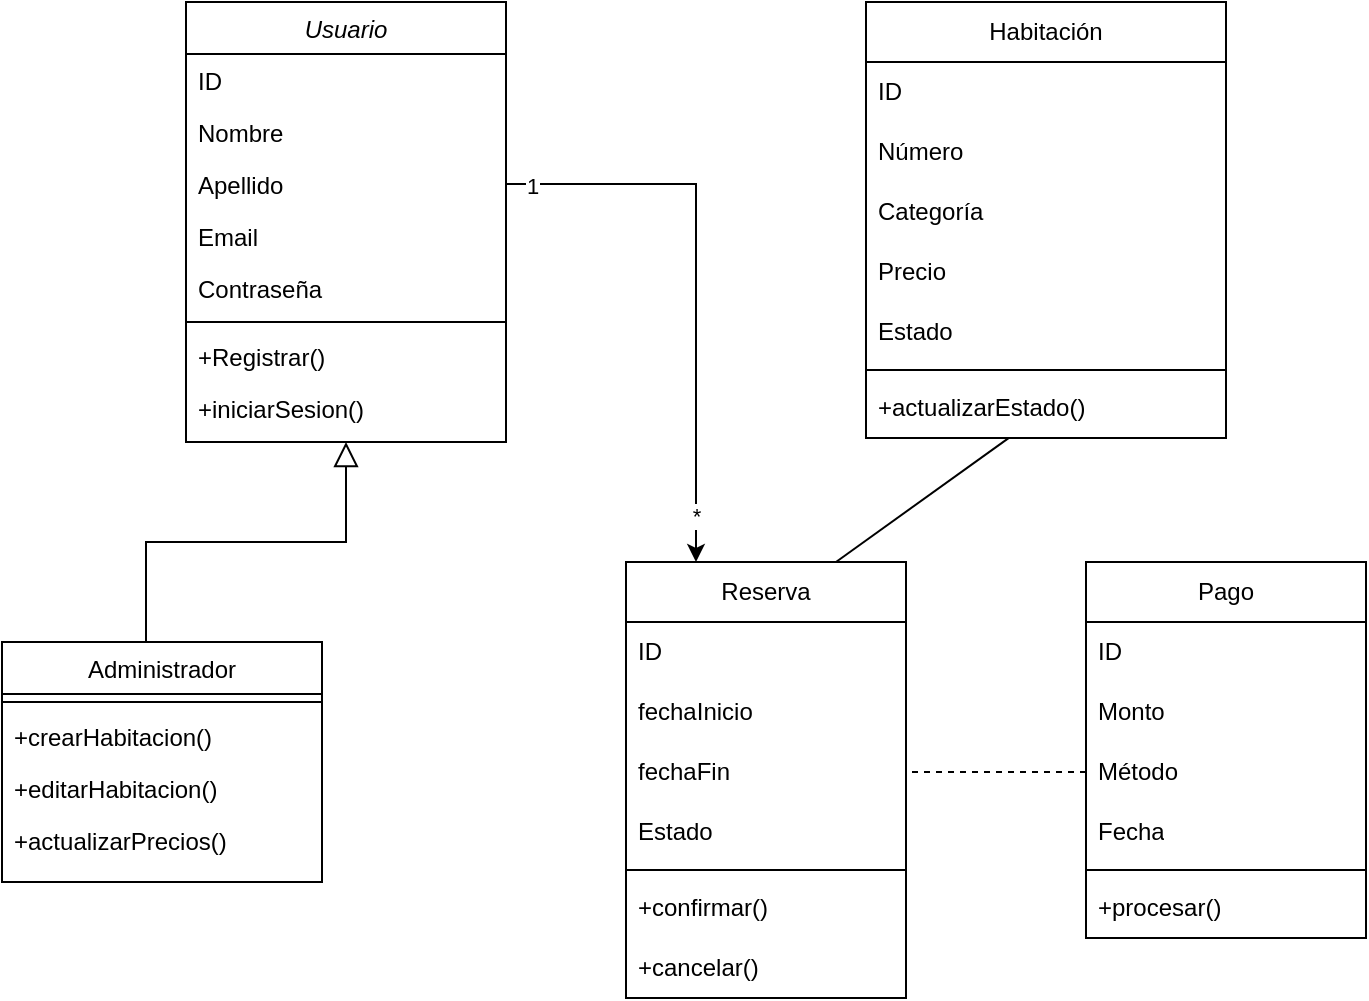 <mxfile version="28.2.1">
  <diagram id="C5RBs43oDa-KdzZeNtuy" name="Page-1">
    <mxGraphModel dx="1026" dy="547" grid="1" gridSize="10" guides="1" tooltips="1" connect="1" arrows="1" fold="1" page="1" pageScale="1" pageWidth="291" pageHeight="413" math="0" shadow="0">
      <root>
        <mxCell id="WIyWlLk6GJQsqaUBKTNV-0" />
        <mxCell id="WIyWlLk6GJQsqaUBKTNV-1" parent="WIyWlLk6GJQsqaUBKTNV-0" />
        <mxCell id="zkfFHV4jXpPFQw0GAbJ--0" value="Usuario" style="swimlane;fontStyle=2;align=center;verticalAlign=top;childLayout=stackLayout;horizontal=1;startSize=26;horizontalStack=0;resizeParent=1;resizeLast=0;collapsible=1;marginBottom=0;rounded=0;shadow=0;strokeWidth=1;" parent="WIyWlLk6GJQsqaUBKTNV-1" vertex="1">
          <mxGeometry x="152" y="150" width="160" height="220" as="geometry">
            <mxRectangle x="230" y="140" width="160" height="26" as="alternateBounds" />
          </mxGeometry>
        </mxCell>
        <mxCell id="zkfFHV4jXpPFQw0GAbJ--1" value="ID" style="text;align=left;verticalAlign=top;spacingLeft=4;spacingRight=4;overflow=hidden;rotatable=0;points=[[0,0.5],[1,0.5]];portConstraint=eastwest;" parent="zkfFHV4jXpPFQw0GAbJ--0" vertex="1">
          <mxGeometry y="26" width="160" height="26" as="geometry" />
        </mxCell>
        <mxCell id="zkfFHV4jXpPFQw0GAbJ--2" value="Nombre" style="text;align=left;verticalAlign=top;spacingLeft=4;spacingRight=4;overflow=hidden;rotatable=0;points=[[0,0.5],[1,0.5]];portConstraint=eastwest;rounded=0;shadow=0;html=0;" parent="zkfFHV4jXpPFQw0GAbJ--0" vertex="1">
          <mxGeometry y="52" width="160" height="26" as="geometry" />
        </mxCell>
        <mxCell id="zkfFHV4jXpPFQw0GAbJ--3" value="Apellido" style="text;align=left;verticalAlign=top;spacingLeft=4;spacingRight=4;overflow=hidden;rotatable=0;points=[[0,0.5],[1,0.5]];portConstraint=eastwest;rounded=0;shadow=0;html=0;" parent="zkfFHV4jXpPFQw0GAbJ--0" vertex="1">
          <mxGeometry y="78" width="160" height="26" as="geometry" />
        </mxCell>
        <mxCell id="ODazZv2jt0u2Wn2pAw0F-7" value="Email" style="text;align=left;verticalAlign=top;spacingLeft=4;spacingRight=4;overflow=hidden;rotatable=0;points=[[0,0.5],[1,0.5]];portConstraint=eastwest;rounded=0;shadow=0;html=0;" vertex="1" parent="zkfFHV4jXpPFQw0GAbJ--0">
          <mxGeometry y="104" width="160" height="26" as="geometry" />
        </mxCell>
        <mxCell id="ODazZv2jt0u2Wn2pAw0F-8" value="Contraseña" style="text;align=left;verticalAlign=top;spacingLeft=4;spacingRight=4;overflow=hidden;rotatable=0;points=[[0,0.5],[1,0.5]];portConstraint=eastwest;rounded=0;shadow=0;html=0;" vertex="1" parent="zkfFHV4jXpPFQw0GAbJ--0">
          <mxGeometry y="130" width="160" height="26" as="geometry" />
        </mxCell>
        <mxCell id="zkfFHV4jXpPFQw0GAbJ--4" value="" style="line;html=1;strokeWidth=1;align=left;verticalAlign=middle;spacingTop=-1;spacingLeft=3;spacingRight=3;rotatable=0;labelPosition=right;points=[];portConstraint=eastwest;" parent="zkfFHV4jXpPFQw0GAbJ--0" vertex="1">
          <mxGeometry y="156" width="160" height="8" as="geometry" />
        </mxCell>
        <mxCell id="ODazZv2jt0u2Wn2pAw0F-10" value="+Registrar()" style="text;align=left;verticalAlign=top;spacingLeft=4;spacingRight=4;overflow=hidden;rotatable=0;points=[[0,0.5],[1,0.5]];portConstraint=eastwest;rounded=0;shadow=0;html=0;" vertex="1" parent="zkfFHV4jXpPFQw0GAbJ--0">
          <mxGeometry y="164" width="160" height="26" as="geometry" />
        </mxCell>
        <mxCell id="ODazZv2jt0u2Wn2pAw0F-9" value="+iniciarSesion()" style="text;align=left;verticalAlign=top;spacingLeft=4;spacingRight=4;overflow=hidden;rotatable=0;points=[[0,0.5],[1,0.5]];portConstraint=eastwest;rounded=0;shadow=0;html=0;" vertex="1" parent="zkfFHV4jXpPFQw0GAbJ--0">
          <mxGeometry y="190" width="160" height="26" as="geometry" />
        </mxCell>
        <mxCell id="zkfFHV4jXpPFQw0GAbJ--6" value="Administrador" style="swimlane;fontStyle=0;align=center;verticalAlign=top;childLayout=stackLayout;horizontal=1;startSize=26;horizontalStack=0;resizeParent=1;resizeLast=0;collapsible=1;marginBottom=0;rounded=0;shadow=0;strokeWidth=1;" parent="WIyWlLk6GJQsqaUBKTNV-1" vertex="1">
          <mxGeometry x="60" y="470" width="160" height="120" as="geometry">
            <mxRectangle x="130" y="380" width="160" height="26" as="alternateBounds" />
          </mxGeometry>
        </mxCell>
        <mxCell id="zkfFHV4jXpPFQw0GAbJ--9" value="" style="line;html=1;strokeWidth=1;align=left;verticalAlign=middle;spacingTop=-1;spacingLeft=3;spacingRight=3;rotatable=0;labelPosition=right;points=[];portConstraint=eastwest;" parent="zkfFHV4jXpPFQw0GAbJ--6" vertex="1">
          <mxGeometry y="26" width="160" height="8" as="geometry" />
        </mxCell>
        <mxCell id="zkfFHV4jXpPFQw0GAbJ--7" value="+crearHabitacion()" style="text;align=left;verticalAlign=top;spacingLeft=4;spacingRight=4;overflow=hidden;rotatable=0;points=[[0,0.5],[1,0.5]];portConstraint=eastwest;" parent="zkfFHV4jXpPFQw0GAbJ--6" vertex="1">
          <mxGeometry y="34" width="160" height="26" as="geometry" />
        </mxCell>
        <mxCell id="zkfFHV4jXpPFQw0GAbJ--8" value="+editarHabitacion()" style="text;align=left;verticalAlign=top;spacingLeft=4;spacingRight=4;overflow=hidden;rotatable=0;points=[[0,0.5],[1,0.5]];portConstraint=eastwest;rounded=0;shadow=0;html=0;" parent="zkfFHV4jXpPFQw0GAbJ--6" vertex="1">
          <mxGeometry y="60" width="160" height="26" as="geometry" />
        </mxCell>
        <mxCell id="ODazZv2jt0u2Wn2pAw0F-11" value="+actualizarPrecios()" style="text;align=left;verticalAlign=top;spacingLeft=4;spacingRight=4;overflow=hidden;rotatable=0;points=[[0,0.5],[1,0.5]];portConstraint=eastwest;rounded=0;shadow=0;html=0;" vertex="1" parent="zkfFHV4jXpPFQw0GAbJ--6">
          <mxGeometry y="86" width="160" height="26" as="geometry" />
        </mxCell>
        <mxCell id="zkfFHV4jXpPFQw0GAbJ--12" value="" style="endArrow=block;endSize=10;endFill=0;shadow=0;strokeWidth=1;rounded=0;curved=0;edgeStyle=elbowEdgeStyle;elbow=vertical;exitX=0.5;exitY=0;exitDx=0;exitDy=0;" parent="WIyWlLk6GJQsqaUBKTNV-1" target="zkfFHV4jXpPFQw0GAbJ--0" edge="1">
          <mxGeometry width="160" relative="1" as="geometry">
            <mxPoint x="132" y="470" as="sourcePoint" />
            <mxPoint x="-8" y="313" as="targetPoint" />
          </mxGeometry>
        </mxCell>
        <mxCell id="ODazZv2jt0u2Wn2pAw0F-12" value="Habitación" style="swimlane;fontStyle=0;childLayout=stackLayout;horizontal=1;startSize=30;horizontalStack=0;resizeParent=1;resizeParentMax=0;resizeLast=0;collapsible=1;marginBottom=0;whiteSpace=wrap;html=1;" vertex="1" parent="WIyWlLk6GJQsqaUBKTNV-1">
          <mxGeometry x="492" y="150" width="180" height="218" as="geometry" />
        </mxCell>
        <mxCell id="ODazZv2jt0u2Wn2pAw0F-13" value="ID" style="text;strokeColor=none;fillColor=none;align=left;verticalAlign=middle;spacingLeft=4;spacingRight=4;overflow=hidden;points=[[0,0.5],[1,0.5]];portConstraint=eastwest;rotatable=0;whiteSpace=wrap;html=1;" vertex="1" parent="ODazZv2jt0u2Wn2pAw0F-12">
          <mxGeometry y="30" width="180" height="30" as="geometry" />
        </mxCell>
        <mxCell id="ODazZv2jt0u2Wn2pAw0F-14" value="Número" style="text;strokeColor=none;fillColor=none;align=left;verticalAlign=middle;spacingLeft=4;spacingRight=4;overflow=hidden;points=[[0,0.5],[1,0.5]];portConstraint=eastwest;rotatable=0;whiteSpace=wrap;html=1;" vertex="1" parent="ODazZv2jt0u2Wn2pAw0F-12">
          <mxGeometry y="60" width="180" height="30" as="geometry" />
        </mxCell>
        <mxCell id="ODazZv2jt0u2Wn2pAw0F-15" value="Categoría" style="text;strokeColor=none;fillColor=none;align=left;verticalAlign=middle;spacingLeft=4;spacingRight=4;overflow=hidden;points=[[0,0.5],[1,0.5]];portConstraint=eastwest;rotatable=0;whiteSpace=wrap;html=1;" vertex="1" parent="ODazZv2jt0u2Wn2pAw0F-12">
          <mxGeometry y="90" width="180" height="30" as="geometry" />
        </mxCell>
        <mxCell id="ODazZv2jt0u2Wn2pAw0F-18" value="Precio" style="text;strokeColor=none;fillColor=none;align=left;verticalAlign=middle;spacingLeft=4;spacingRight=4;overflow=hidden;points=[[0,0.5],[1,0.5]];portConstraint=eastwest;rotatable=0;whiteSpace=wrap;html=1;" vertex="1" parent="ODazZv2jt0u2Wn2pAw0F-12">
          <mxGeometry y="120" width="180" height="30" as="geometry" />
        </mxCell>
        <mxCell id="ODazZv2jt0u2Wn2pAw0F-16" value="Estado" style="text;strokeColor=none;fillColor=none;align=left;verticalAlign=middle;spacingLeft=4;spacingRight=4;overflow=hidden;points=[[0,0.5],[1,0.5]];portConstraint=eastwest;rotatable=0;whiteSpace=wrap;html=1;" vertex="1" parent="ODazZv2jt0u2Wn2pAw0F-12">
          <mxGeometry y="150" width="180" height="30" as="geometry" />
        </mxCell>
        <mxCell id="ODazZv2jt0u2Wn2pAw0F-19" value="" style="line;html=1;strokeWidth=1;align=left;verticalAlign=middle;spacingTop=-1;spacingLeft=3;spacingRight=3;rotatable=0;labelPosition=right;points=[];portConstraint=eastwest;" vertex="1" parent="ODazZv2jt0u2Wn2pAw0F-12">
          <mxGeometry y="180" width="180" height="8" as="geometry" />
        </mxCell>
        <mxCell id="ODazZv2jt0u2Wn2pAw0F-17" value="+actualizarEstado()" style="text;strokeColor=none;fillColor=none;align=left;verticalAlign=middle;spacingLeft=4;spacingRight=4;overflow=hidden;points=[[0,0.5],[1,0.5]];portConstraint=eastwest;rotatable=0;whiteSpace=wrap;html=1;" vertex="1" parent="ODazZv2jt0u2Wn2pAw0F-12">
          <mxGeometry y="188" width="180" height="30" as="geometry" />
        </mxCell>
        <mxCell id="ODazZv2jt0u2Wn2pAw0F-20" value="Reserva" style="swimlane;fontStyle=0;childLayout=stackLayout;horizontal=1;startSize=30;horizontalStack=0;resizeParent=1;resizeParentMax=0;resizeLast=0;collapsible=1;marginBottom=0;whiteSpace=wrap;html=1;" vertex="1" parent="WIyWlLk6GJQsqaUBKTNV-1">
          <mxGeometry x="372" y="430" width="140" height="218" as="geometry" />
        </mxCell>
        <mxCell id="ODazZv2jt0u2Wn2pAw0F-21" value="ID" style="text;strokeColor=none;fillColor=none;align=left;verticalAlign=middle;spacingLeft=4;spacingRight=4;overflow=hidden;points=[[0,0.5],[1,0.5]];portConstraint=eastwest;rotatable=0;whiteSpace=wrap;html=1;" vertex="1" parent="ODazZv2jt0u2Wn2pAw0F-20">
          <mxGeometry y="30" width="140" height="30" as="geometry" />
        </mxCell>
        <mxCell id="ODazZv2jt0u2Wn2pAw0F-22" value="fechaInicio" style="text;strokeColor=none;fillColor=none;align=left;verticalAlign=middle;spacingLeft=4;spacingRight=4;overflow=hidden;points=[[0,0.5],[1,0.5]];portConstraint=eastwest;rotatable=0;whiteSpace=wrap;html=1;" vertex="1" parent="ODazZv2jt0u2Wn2pAw0F-20">
          <mxGeometry y="60" width="140" height="30" as="geometry" />
        </mxCell>
        <mxCell id="ODazZv2jt0u2Wn2pAw0F-23" value="fechaFin" style="text;strokeColor=none;fillColor=none;align=left;verticalAlign=middle;spacingLeft=4;spacingRight=4;overflow=hidden;points=[[0,0.5],[1,0.5]];portConstraint=eastwest;rotatable=0;whiteSpace=wrap;html=1;" vertex="1" parent="ODazZv2jt0u2Wn2pAw0F-20">
          <mxGeometry y="90" width="140" height="30" as="geometry" />
        </mxCell>
        <mxCell id="ODazZv2jt0u2Wn2pAw0F-28" value="Estado" style="text;strokeColor=none;fillColor=none;align=left;verticalAlign=middle;spacingLeft=4;spacingRight=4;overflow=hidden;points=[[0,0.5],[1,0.5]];portConstraint=eastwest;rotatable=0;whiteSpace=wrap;html=1;" vertex="1" parent="ODazZv2jt0u2Wn2pAw0F-20">
          <mxGeometry y="120" width="140" height="30" as="geometry" />
        </mxCell>
        <mxCell id="ODazZv2jt0u2Wn2pAw0F-31" value="" style="line;html=1;strokeWidth=1;align=left;verticalAlign=middle;spacingTop=-1;spacingLeft=3;spacingRight=3;rotatable=0;labelPosition=right;points=[];portConstraint=eastwest;" vertex="1" parent="ODazZv2jt0u2Wn2pAw0F-20">
          <mxGeometry y="150" width="140" height="8" as="geometry" />
        </mxCell>
        <mxCell id="ODazZv2jt0u2Wn2pAw0F-29" value="+confirmar()" style="text;strokeColor=none;fillColor=none;align=left;verticalAlign=middle;spacingLeft=4;spacingRight=4;overflow=hidden;points=[[0,0.5],[1,0.5]];portConstraint=eastwest;rotatable=0;whiteSpace=wrap;html=1;" vertex="1" parent="ODazZv2jt0u2Wn2pAw0F-20">
          <mxGeometry y="158" width="140" height="30" as="geometry" />
        </mxCell>
        <mxCell id="ODazZv2jt0u2Wn2pAw0F-30" value="+cancelar()" style="text;strokeColor=none;fillColor=none;align=left;verticalAlign=middle;spacingLeft=4;spacingRight=4;overflow=hidden;points=[[0,0.5],[1,0.5]];portConstraint=eastwest;rotatable=0;whiteSpace=wrap;html=1;" vertex="1" parent="ODazZv2jt0u2Wn2pAw0F-20">
          <mxGeometry y="188" width="140" height="30" as="geometry" />
        </mxCell>
        <mxCell id="ODazZv2jt0u2Wn2pAw0F-24" value="Pago" style="swimlane;fontStyle=0;childLayout=stackLayout;horizontal=1;startSize=30;horizontalStack=0;resizeParent=1;resizeParentMax=0;resizeLast=0;collapsible=1;marginBottom=0;whiteSpace=wrap;html=1;" vertex="1" parent="WIyWlLk6GJQsqaUBKTNV-1">
          <mxGeometry x="602" y="430" width="140" height="188" as="geometry" />
        </mxCell>
        <mxCell id="ODazZv2jt0u2Wn2pAw0F-25" value="ID" style="text;strokeColor=none;fillColor=none;align=left;verticalAlign=middle;spacingLeft=4;spacingRight=4;overflow=hidden;points=[[0,0.5],[1,0.5]];portConstraint=eastwest;rotatable=0;whiteSpace=wrap;html=1;" vertex="1" parent="ODazZv2jt0u2Wn2pAw0F-24">
          <mxGeometry y="30" width="140" height="30" as="geometry" />
        </mxCell>
        <mxCell id="ODazZv2jt0u2Wn2pAw0F-26" value="Monto" style="text;strokeColor=none;fillColor=none;align=left;verticalAlign=middle;spacingLeft=4;spacingRight=4;overflow=hidden;points=[[0,0.5],[1,0.5]];portConstraint=eastwest;rotatable=0;whiteSpace=wrap;html=1;" vertex="1" parent="ODazZv2jt0u2Wn2pAw0F-24">
          <mxGeometry y="60" width="140" height="30" as="geometry" />
        </mxCell>
        <mxCell id="ODazZv2jt0u2Wn2pAw0F-32" value="Método" style="text;strokeColor=none;fillColor=none;align=left;verticalAlign=middle;spacingLeft=4;spacingRight=4;overflow=hidden;points=[[0,0.5],[1,0.5]];portConstraint=eastwest;rotatable=0;whiteSpace=wrap;html=1;" vertex="1" parent="ODazZv2jt0u2Wn2pAw0F-24">
          <mxGeometry y="90" width="140" height="30" as="geometry" />
        </mxCell>
        <mxCell id="ODazZv2jt0u2Wn2pAw0F-27" value="Fecha" style="text;strokeColor=none;fillColor=none;align=left;verticalAlign=middle;spacingLeft=4;spacingRight=4;overflow=hidden;points=[[0,0.5],[1,0.5]];portConstraint=eastwest;rotatable=0;whiteSpace=wrap;html=1;" vertex="1" parent="ODazZv2jt0u2Wn2pAw0F-24">
          <mxGeometry y="120" width="140" height="30" as="geometry" />
        </mxCell>
        <mxCell id="ODazZv2jt0u2Wn2pAw0F-34" value="" style="line;html=1;strokeWidth=1;align=left;verticalAlign=middle;spacingTop=-1;spacingLeft=3;spacingRight=3;rotatable=0;labelPosition=right;points=[];portConstraint=eastwest;" vertex="1" parent="ODazZv2jt0u2Wn2pAw0F-24">
          <mxGeometry y="150" width="140" height="8" as="geometry" />
        </mxCell>
        <mxCell id="ODazZv2jt0u2Wn2pAw0F-33" value="+procesar()" style="text;strokeColor=none;fillColor=none;align=left;verticalAlign=middle;spacingLeft=4;spacingRight=4;overflow=hidden;points=[[0,0.5],[1,0.5]];portConstraint=eastwest;rotatable=0;whiteSpace=wrap;html=1;" vertex="1" parent="ODazZv2jt0u2Wn2pAw0F-24">
          <mxGeometry y="158" width="140" height="30" as="geometry" />
        </mxCell>
        <mxCell id="ODazZv2jt0u2Wn2pAw0F-36" style="edgeStyle=orthogonalEdgeStyle;rounded=0;orthogonalLoop=1;jettySize=auto;html=1;exitX=1;exitY=0.5;exitDx=0;exitDy=0;entryX=0.25;entryY=0;entryDx=0;entryDy=0;" edge="1" parent="WIyWlLk6GJQsqaUBKTNV-1" source="zkfFHV4jXpPFQw0GAbJ--3" target="ODazZv2jt0u2Wn2pAw0F-20">
          <mxGeometry relative="1" as="geometry" />
        </mxCell>
        <mxCell id="ODazZv2jt0u2Wn2pAw0F-37" value="1" style="edgeLabel;html=1;align=center;verticalAlign=middle;resizable=0;points=[];" vertex="1" connectable="0" parent="ODazZv2jt0u2Wn2pAw0F-36">
          <mxGeometry x="-0.912" y="-1" relative="1" as="geometry">
            <mxPoint as="offset" />
          </mxGeometry>
        </mxCell>
        <mxCell id="ODazZv2jt0u2Wn2pAw0F-38" value="*" style="edgeLabel;html=1;align=center;verticalAlign=middle;resizable=0;points=[];" vertex="1" connectable="0" parent="ODazZv2jt0u2Wn2pAw0F-36">
          <mxGeometry x="0.838" relative="1" as="geometry">
            <mxPoint as="offset" />
          </mxGeometry>
        </mxCell>
        <mxCell id="ODazZv2jt0u2Wn2pAw0F-40" value="" style="endArrow=none;html=1;rounded=0;exitX=0.75;exitY=0;exitDx=0;exitDy=0;entryX=0.397;entryY=0.997;entryDx=0;entryDy=0;entryPerimeter=0;" edge="1" parent="WIyWlLk6GJQsqaUBKTNV-1" source="ODazZv2jt0u2Wn2pAw0F-20" target="ODazZv2jt0u2Wn2pAw0F-17">
          <mxGeometry width="50" height="50" relative="1" as="geometry">
            <mxPoint x="482" y="430" as="sourcePoint" />
            <mxPoint x="532" y="380" as="targetPoint" />
          </mxGeometry>
        </mxCell>
        <mxCell id="ODazZv2jt0u2Wn2pAw0F-41" value="" style="endArrow=none;dashed=1;html=1;rounded=0;entryX=1;entryY=0.5;entryDx=0;entryDy=0;exitX=0;exitY=0.5;exitDx=0;exitDy=0;" edge="1" parent="WIyWlLk6GJQsqaUBKTNV-1" source="ODazZv2jt0u2Wn2pAw0F-32" target="ODazZv2jt0u2Wn2pAw0F-23">
          <mxGeometry width="50" height="50" relative="1" as="geometry">
            <mxPoint x="532" y="410" as="sourcePoint" />
            <mxPoint x="582" y="360" as="targetPoint" />
          </mxGeometry>
        </mxCell>
      </root>
    </mxGraphModel>
  </diagram>
</mxfile>

